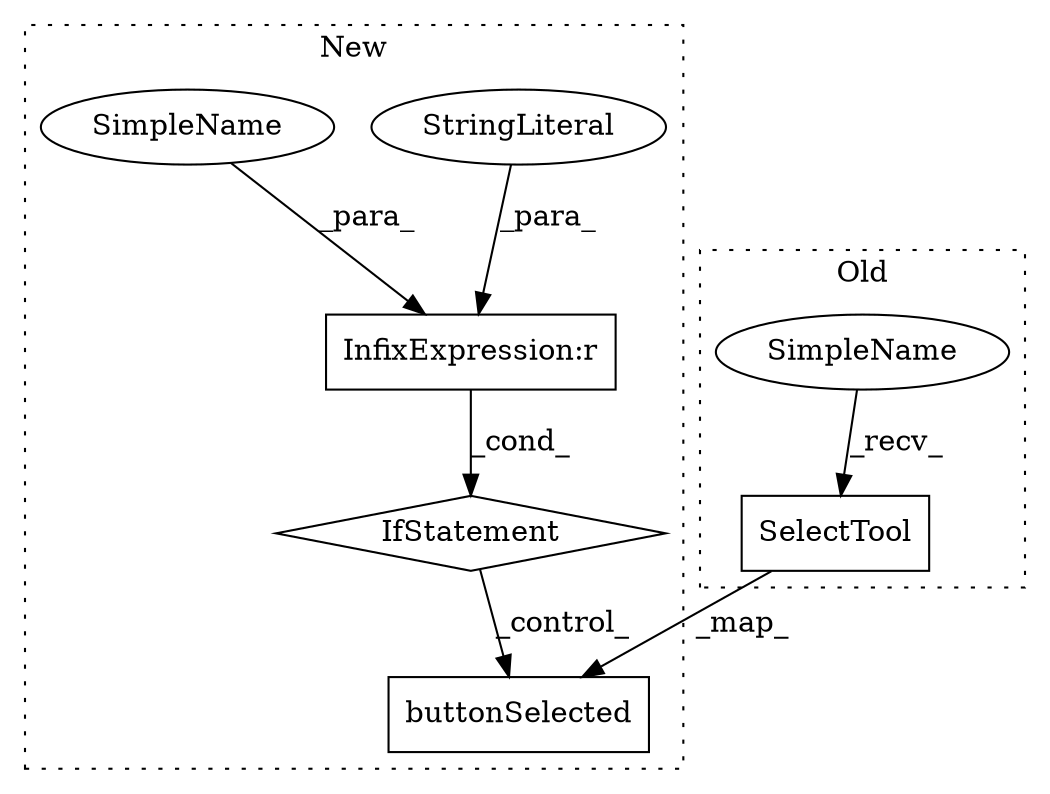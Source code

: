 digraph G {
subgraph cluster0 {
1 [label="SelectTool" a="32" s="18491,18528" l="11,1" shape="box"];
7 [label="SimpleName" a="42" s="18486" l="4" shape="ellipse"];
label = "Old";
style="dotted";
}
subgraph cluster1 {
2 [label="buttonSelected" a="32" s="18671,18712" l="15,1" shape="box"];
3 [label="InfixExpression:r" a="27" s="18656" l="4" shape="box"];
4 [label="StringLiteral" a="45" s="18660" l="4" shape="ellipse"];
5 [label="IfStatement" a="25" s="18638,18664" l="4,7" shape="diamond"];
6 [label="SimpleName" a="42" s="18642" l="14" shape="ellipse"];
label = "New";
style="dotted";
}
1 -> 2 [label="_map_"];
3 -> 5 [label="_cond_"];
4 -> 3 [label="_para_"];
5 -> 2 [label="_control_"];
6 -> 3 [label="_para_"];
7 -> 1 [label="_recv_"];
}
